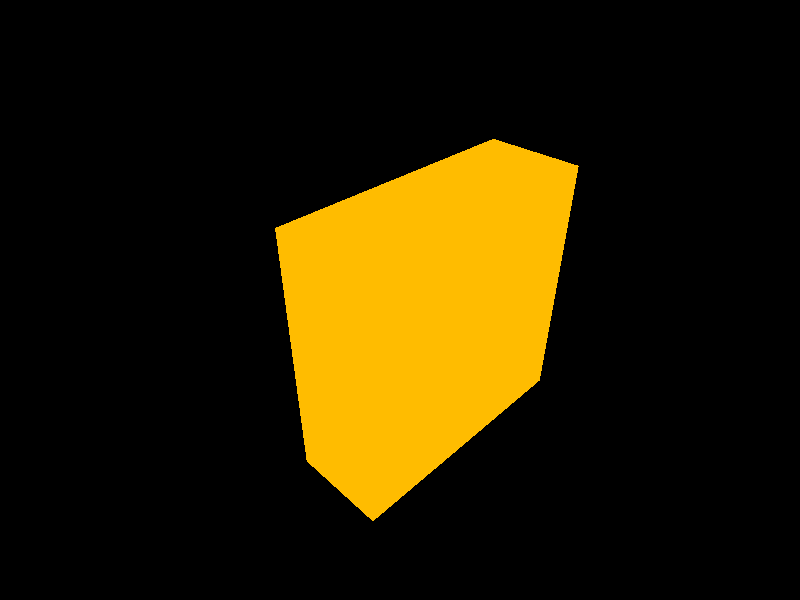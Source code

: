 #include "colors.inc"
#include "finish.inc"

#declare Speaker = difference {
   box {
      < -1.9, -1.9, -1.4 >,
      <  1.9,  1.9,  0 >
   }
   union {
      box {
         < -1.7, -1.7, -1.5 >,
         <  1.7,  1.7, -1.3 >
      }
      #declare xCount = -1.4;
      #while (xCount <= 1.4)
         #declare yCount = -1.4;
         #while (yCount <= 1.4)
            cylinder {
               < xCount, yCount, -1.5 >,
               < xCount, yCount, -1.25 >,
               0.125            
            }                     
            #declare yCount = yCount + 0.4;
         #end
         #declare xCount = xCount + 0.4;
      #end

   }
   texture {
      pigment { color Orange }
      finish {
         ambient 0.4
         diffuse 0.5
      }
   }
}

object { Speaker }

camera {
    location < -5, 5, -5 >
    look_at < 0, 0, 0 >
}

light_source { < 1000, 1000, -1000 > color rgb 0.6 }

light_source {
    < 0, 115, 0>
    color rgb 0.2
    media_interaction off
    shadowless
}
